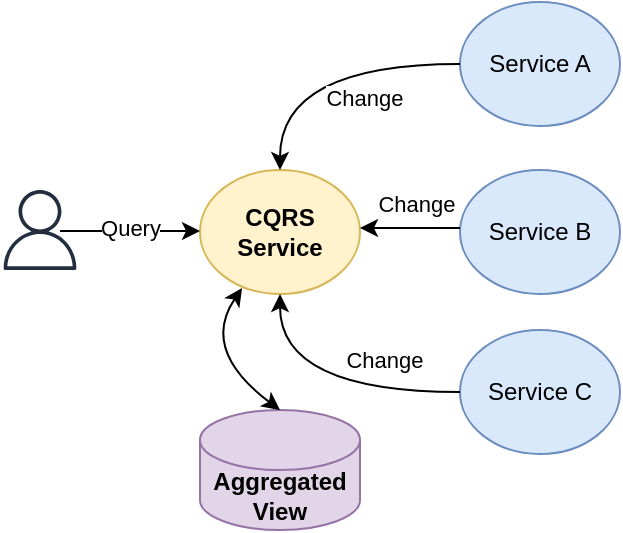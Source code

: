 <mxfile version="14.7.4" type="device"><diagram id="3vn6OzpffvOt-CykmH6u" name="Page-1"><mxGraphModel dx="946" dy="524" grid="1" gridSize="10" guides="1" tooltips="1" connect="1" arrows="1" fold="1" page="1" pageScale="1" pageWidth="850" pageHeight="1100" math="0" shadow="0"><root><mxCell id="0"/><mxCell id="1" parent="0"/><mxCell id="F7AjuHhi1tRVvMaOcrRq-1" value="" style="outlineConnect=0;fontColor=#232F3E;gradientColor=none;fillColor=#232F3E;strokeColor=none;dashed=0;verticalLabelPosition=bottom;verticalAlign=top;align=center;html=1;fontSize=12;fontStyle=0;aspect=fixed;pointerEvents=1;shape=mxgraph.aws4.user;" vertex="1" parent="1"><mxGeometry x="210" y="120" width="40" height="40" as="geometry"/></mxCell><mxCell id="F7AjuHhi1tRVvMaOcrRq-2" value="CQRS Service" style="ellipse;whiteSpace=wrap;html=1;fillColor=#fff2cc;strokeColor=#d6b656;fontStyle=1" vertex="1" parent="1"><mxGeometry x="310" y="110" width="80" height="62" as="geometry"/></mxCell><mxCell id="F7AjuHhi1tRVvMaOcrRq-4" value="Service A" style="ellipse;whiteSpace=wrap;html=1;fillColor=#dae8fc;strokeColor=#6c8ebf;" vertex="1" parent="1"><mxGeometry x="440" y="26" width="80" height="62" as="geometry"/></mxCell><mxCell id="F7AjuHhi1tRVvMaOcrRq-5" value="Service B" style="ellipse;whiteSpace=wrap;html=1;fillColor=#dae8fc;strokeColor=#6c8ebf;" vertex="1" parent="1"><mxGeometry x="440" y="110" width="80" height="62" as="geometry"/></mxCell><mxCell id="F7AjuHhi1tRVvMaOcrRq-6" value="Service C" style="ellipse;whiteSpace=wrap;html=1;fillColor=#dae8fc;strokeColor=#6c8ebf;" vertex="1" parent="1"><mxGeometry x="440" y="190" width="80" height="62" as="geometry"/></mxCell><mxCell id="F7AjuHhi1tRVvMaOcrRq-8" value="" style="endArrow=classic;html=1;entryX=0.5;entryY=1;entryDx=0;entryDy=0;exitX=0;exitY=0.5;exitDx=0;exitDy=0;curved=1;" edge="1" parent="1" source="F7AjuHhi1tRVvMaOcrRq-6" target="F7AjuHhi1tRVvMaOcrRq-2"><mxGeometry width="50" height="50" relative="1" as="geometry"><mxPoint x="450" y="200" as="sourcePoint"/><mxPoint x="380" y="150" as="targetPoint"/><Array as="points"><mxPoint x="350" y="221"/></Array></mxGeometry></mxCell><mxCell id="F7AjuHhi1tRVvMaOcrRq-17" value="Change" style="edgeLabel;html=1;align=center;verticalAlign=middle;resizable=0;points=[];" vertex="1" connectable="0" parent="F7AjuHhi1tRVvMaOcrRq-8"><mxGeometry x="-0.367" y="-7" relative="1" as="geometry"><mxPoint x="6" y="-9" as="offset"/></mxGeometry></mxCell><mxCell id="F7AjuHhi1tRVvMaOcrRq-9" value="" style="endArrow=classic;html=1;entryX=0.5;entryY=0;entryDx=0;entryDy=0;exitX=0;exitY=0.5;exitDx=0;exitDy=0;curved=1;" edge="1" parent="1" source="F7AjuHhi1tRVvMaOcrRq-4" target="F7AjuHhi1tRVvMaOcrRq-2"><mxGeometry width="50" height="50" relative="1" as="geometry"><mxPoint x="460" y="49" as="sourcePoint"/><mxPoint x="380" y="98.998" as="targetPoint"/><Array as="points"><mxPoint x="350" y="57"/></Array></mxGeometry></mxCell><mxCell id="F7AjuHhi1tRVvMaOcrRq-15" value="Change" style="edgeLabel;html=1;align=center;verticalAlign=middle;resizable=0;points=[];" vertex="1" connectable="0" parent="F7AjuHhi1tRVvMaOcrRq-9"><mxGeometry x="-0.343" y="1" relative="1" as="geometry"><mxPoint x="-1" y="16" as="offset"/></mxGeometry></mxCell><mxCell id="F7AjuHhi1tRVvMaOcrRq-10" value="" style="endArrow=classic;html=1;" edge="1" parent="1"><mxGeometry width="50" height="50" relative="1" as="geometry"><mxPoint x="440" y="139" as="sourcePoint"/><mxPoint x="390" y="139" as="targetPoint"/></mxGeometry></mxCell><mxCell id="F7AjuHhi1tRVvMaOcrRq-16" value="Change" style="edgeLabel;html=1;align=center;verticalAlign=middle;resizable=0;points=[];" vertex="1" connectable="0" parent="F7AjuHhi1tRVvMaOcrRq-10"><mxGeometry x="0.08" relative="1" as="geometry"><mxPoint x="5" y="-12" as="offset"/></mxGeometry></mxCell><mxCell id="F7AjuHhi1tRVvMaOcrRq-11" value="Aggregated&lt;br&gt;View" style="shape=cylinder3;whiteSpace=wrap;html=1;boundedLbl=1;backgroundOutline=1;size=15;fillColor=#e1d5e7;strokeColor=#9673a6;fontStyle=1" vertex="1" parent="1"><mxGeometry x="310" y="230" width="80" height="60" as="geometry"/></mxCell><mxCell id="F7AjuHhi1tRVvMaOcrRq-12" value="" style="endArrow=classic;startArrow=classic;html=1;exitX=0.5;exitY=0;exitDx=0;exitDy=0;exitPerimeter=0;entryX=0.263;entryY=0.952;entryDx=0;entryDy=0;entryPerimeter=0;curved=1;" edge="1" parent="1" source="F7AjuHhi1tRVvMaOcrRq-11" target="F7AjuHhi1tRVvMaOcrRq-2"><mxGeometry width="50" height="50" relative="1" as="geometry"><mxPoint x="170" y="246" as="sourcePoint"/><mxPoint x="220" y="196" as="targetPoint"/><Array as="points"><mxPoint x="310" y="200"/></Array></mxGeometry></mxCell><mxCell id="F7AjuHhi1tRVvMaOcrRq-13" value="" style="endArrow=classic;html=1;" edge="1" parent="1"><mxGeometry width="50" height="50" relative="1" as="geometry"><mxPoint x="240" y="140.5" as="sourcePoint"/><mxPoint x="310" y="140.5" as="targetPoint"/></mxGeometry></mxCell><mxCell id="F7AjuHhi1tRVvMaOcrRq-14" value="Query" style="edgeLabel;html=1;align=center;verticalAlign=middle;resizable=0;points=[];" vertex="1" connectable="0" parent="F7AjuHhi1tRVvMaOcrRq-13"><mxGeometry y="2" relative="1" as="geometry"><mxPoint as="offset"/></mxGeometry></mxCell></root></mxGraphModel></diagram></mxfile>